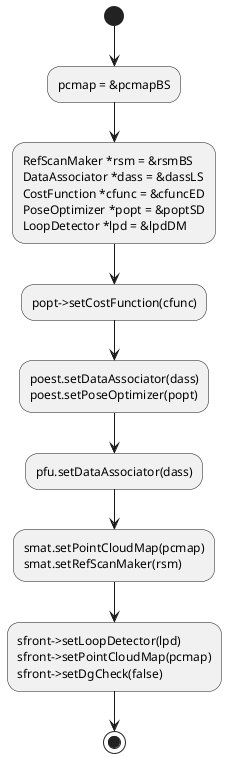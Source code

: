 @startuml

(*) --> "pcmap = &pcmapBS"
--> "RefScanMaker *rsm = &rsmBS
DataAssociator *dass = &dassLS
CostFunction *cfunc = &cfuncED
PoseOptimizer *popt = &poptSD
LoopDetector *lpd = &lpdDM"
--> "popt->setCostFunction(cfunc)"
--> "poest.setDataAssociator(dass)
poest.setPoseOptimizer(popt)"
--> "pfu.setDataAssociator(dass)"
--> "smat.setPointCloudMap(pcmap)
smat.setRefScanMaker(rsm)"
--> "sfront->setLoopDetector(lpd)
sfront->setPointCloudMap(pcmap)
sfront->setDgCheck(false)"
-->(*)

@enduml
